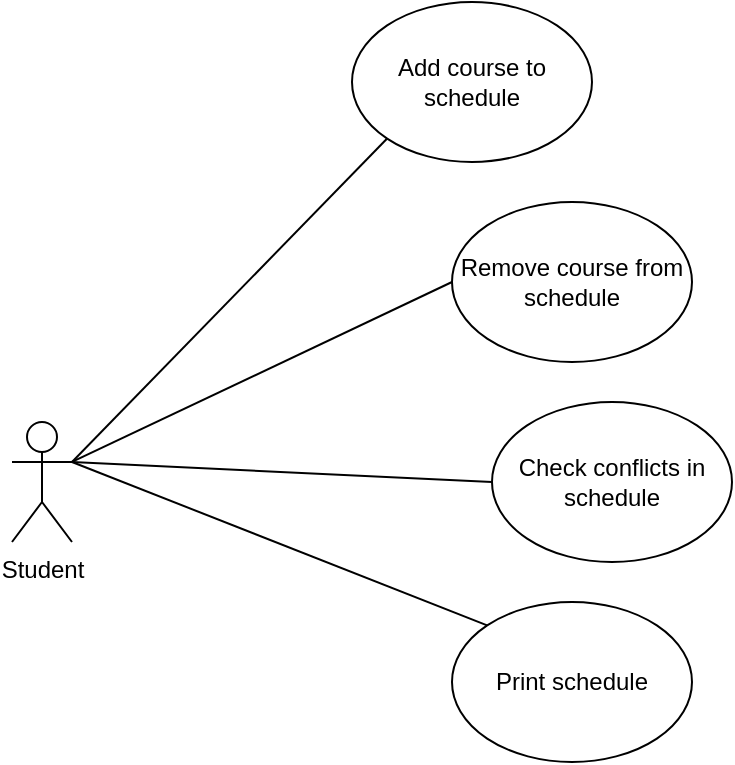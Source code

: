 <mxfile version="13.3.0" type="github" pages="4">
  <diagram id="JXKeIqC8kdTiQ49y_-JM" name="Student">
    <mxGraphModel dx="1422" dy="794" grid="1" gridSize="10" guides="1" tooltips="1" connect="1" arrows="1" fold="1" page="1" pageScale="1" pageWidth="1100" pageHeight="1700" math="0" shadow="0">
      <root>
        <mxCell id="0" />
        <mxCell id="1" parent="0" />
        <mxCell id="bCJxhygJeQI4ZOaZwGRm-1" value="Student" style="shape=umlActor;verticalLabelPosition=bottom;labelBackgroundColor=#ffffff;verticalAlign=top;html=1;outlineConnect=0;" vertex="1" parent="1">
          <mxGeometry x="190" y="230" width="30" height="60" as="geometry" />
        </mxCell>
        <mxCell id="3hqonpQe5GvfHtHM47EK-1" value="Print schedule" style="ellipse;whiteSpace=wrap;html=1;" vertex="1" parent="1">
          <mxGeometry x="410" y="320" width="120" height="80" as="geometry" />
        </mxCell>
        <mxCell id="3hqonpQe5GvfHtHM47EK-2" value="Remove course from schedule" style="ellipse;whiteSpace=wrap;html=1;" vertex="1" parent="1">
          <mxGeometry x="410" y="120" width="120" height="80" as="geometry" />
        </mxCell>
        <mxCell id="3hqonpQe5GvfHtHM47EK-4" value="Check conflicts in schedule" style="ellipse;whiteSpace=wrap;html=1;" vertex="1" parent="1">
          <mxGeometry x="430" y="220" width="120" height="80" as="geometry" />
        </mxCell>
        <mxCell id="3hqonpQe5GvfHtHM47EK-5" value="Add course to schedule" style="ellipse;whiteSpace=wrap;html=1;" vertex="1" parent="1">
          <mxGeometry x="360" y="20" width="120" height="80" as="geometry" />
        </mxCell>
        <mxCell id="7298yKUO7hzEk6k6hFpf-3" value="" style="endArrow=none;html=1;exitX=1;exitY=0.333;exitDx=0;exitDy=0;exitPerimeter=0;entryX=0;entryY=0;entryDx=0;entryDy=0;" edge="1" parent="1" source="bCJxhygJeQI4ZOaZwGRm-1" target="3hqonpQe5GvfHtHM47EK-1">
          <mxGeometry width="50" height="50" relative="1" as="geometry">
            <mxPoint x="300" y="360" as="sourcePoint" />
            <mxPoint x="350" y="310" as="targetPoint" />
          </mxGeometry>
        </mxCell>
        <mxCell id="7298yKUO7hzEk6k6hFpf-4" value="" style="endArrow=none;html=1;entryX=0;entryY=0.5;entryDx=0;entryDy=0;exitX=1;exitY=0.333;exitDx=0;exitDy=0;exitPerimeter=0;" edge="1" parent="1" source="bCJxhygJeQI4ZOaZwGRm-1" target="3hqonpQe5GvfHtHM47EK-4">
          <mxGeometry width="50" height="50" relative="1" as="geometry">
            <mxPoint x="290" y="280" as="sourcePoint" />
            <mxPoint x="340" y="230" as="targetPoint" />
          </mxGeometry>
        </mxCell>
        <mxCell id="7298yKUO7hzEk6k6hFpf-5" value="" style="endArrow=none;html=1;entryX=0;entryY=0.5;entryDx=0;entryDy=0;exitX=1;exitY=0.333;exitDx=0;exitDy=0;exitPerimeter=0;" edge="1" parent="1" source="bCJxhygJeQI4ZOaZwGRm-1" target="3hqonpQe5GvfHtHM47EK-2">
          <mxGeometry width="50" height="50" relative="1" as="geometry">
            <mxPoint x="220" y="250" as="sourcePoint" />
            <mxPoint x="320" y="210" as="targetPoint" />
          </mxGeometry>
        </mxCell>
        <mxCell id="7298yKUO7hzEk6k6hFpf-6" value="" style="endArrow=none;html=1;exitX=1;exitY=0.333;exitDx=0;exitDy=0;exitPerimeter=0;entryX=0;entryY=1;entryDx=0;entryDy=0;" edge="1" parent="1" source="bCJxhygJeQI4ZOaZwGRm-1" target="3hqonpQe5GvfHtHM47EK-5">
          <mxGeometry width="50" height="50" relative="1" as="geometry">
            <mxPoint x="230" y="240" as="sourcePoint" />
            <mxPoint x="280" y="190" as="targetPoint" />
          </mxGeometry>
        </mxCell>
      </root>
    </mxGraphModel>
  </diagram>
  <diagram id="vYktYgaxC6QdvTLwP-i1" name="Instructor">
    <mxGraphModel dx="1422" dy="794" grid="1" gridSize="10" guides="1" tooltips="1" connect="1" arrows="1" fold="1" page="1" pageScale="1" pageWidth="1100" pageHeight="1700" math="0" shadow="0">
      <root>
        <mxCell id="hhi_Yvj4vuhQ4aL84H2L-0" />
        <mxCell id="hhi_Yvj4vuhQ4aL84H2L-1" parent="hhi_Yvj4vuhQ4aL84H2L-0" />
        <mxCell id="fZ7kWcwo_GIcHIpOzYeQ-7" style="edgeStyle=orthogonalEdgeStyle;rounded=0;orthogonalLoop=1;jettySize=auto;html=1;exitX=1;exitY=0.333;exitDx=0;exitDy=0;exitPerimeter=0;entryX=0;entryY=0.5;entryDx=0;entryDy=0;" edge="1" parent="hhi_Yvj4vuhQ4aL84H2L-1" source="fZ7kWcwo_GIcHIpOzYeQ-0" target="fZ7kWcwo_GIcHIpOzYeQ-6">
          <mxGeometry relative="1" as="geometry" />
        </mxCell>
        <mxCell id="fZ7kWcwo_GIcHIpOzYeQ-8" style="edgeStyle=orthogonalEdgeStyle;rounded=0;orthogonalLoop=1;jettySize=auto;html=1;exitX=1;exitY=0.333;exitDx=0;exitDy=0;exitPerimeter=0;entryX=0;entryY=0.5;entryDx=0;entryDy=0;" edge="1" parent="hhi_Yvj4vuhQ4aL84H2L-1" source="fZ7kWcwo_GIcHIpOzYeQ-0" target="fZ7kWcwo_GIcHIpOzYeQ-5">
          <mxGeometry relative="1" as="geometry" />
        </mxCell>
        <mxCell id="fZ7kWcwo_GIcHIpOzYeQ-9" style="edgeStyle=orthogonalEdgeStyle;rounded=0;orthogonalLoop=1;jettySize=auto;html=1;exitX=1;exitY=0.333;exitDx=0;exitDy=0;exitPerimeter=0;entryX=0;entryY=0.5;entryDx=0;entryDy=0;" edge="1" parent="hhi_Yvj4vuhQ4aL84H2L-1" source="fZ7kWcwo_GIcHIpOzYeQ-0" target="fZ7kWcwo_GIcHIpOzYeQ-2">
          <mxGeometry relative="1" as="geometry" />
        </mxCell>
        <mxCell id="fZ7kWcwo_GIcHIpOzYeQ-0" value="Instructor" style="shape=umlActor;verticalLabelPosition=bottom;labelBackgroundColor=#ffffff;verticalAlign=top;html=1;outlineConnect=0;" vertex="1" parent="hhi_Yvj4vuhQ4aL84H2L-1">
          <mxGeometry x="200" y="120" width="30" height="60" as="geometry" />
        </mxCell>
        <mxCell id="fZ7kWcwo_GIcHIpOzYeQ-2" value="Search in course roster" style="ellipse;whiteSpace=wrap;html=1;" vertex="1" parent="hhi_Yvj4vuhQ4aL84H2L-1">
          <mxGeometry x="410" y="210" width="120" height="80" as="geometry" />
        </mxCell>
        <mxCell id="fZ7kWcwo_GIcHIpOzYeQ-5" value="print course roster" style="ellipse;whiteSpace=wrap;html=1;" vertex="1" parent="hhi_Yvj4vuhQ4aL84H2L-1">
          <mxGeometry x="410" y="120" width="120" height="80" as="geometry" />
        </mxCell>
        <mxCell id="fZ7kWcwo_GIcHIpOzYeQ-6" value="Print course teaching schedule" style="ellipse;whiteSpace=wrap;html=1;" vertex="1" parent="hhi_Yvj4vuhQ4aL84H2L-1">
          <mxGeometry x="390" y="30" width="120" height="80" as="geometry" />
        </mxCell>
      </root>
    </mxGraphModel>
  </diagram>
  <diagram id="v3BTYnM3su6hQbzhLvRy" name="Admin">
    <mxGraphModel dx="1422" dy="794" grid="1" gridSize="10" guides="1" tooltips="1" connect="1" arrows="1" fold="1" page="1" pageScale="1" pageWidth="1100" pageHeight="1700" math="0" shadow="0">
      <root>
        <mxCell id="M7E5wSnWS5iq0dnDaI9r-0" />
        <mxCell id="M7E5wSnWS5iq0dnDaI9r-1" parent="M7E5wSnWS5iq0dnDaI9r-0" />
        <mxCell id="eTlY7nBFQm5PnqP0uUsH-0" value="Admin" style="shape=umlActor;verticalLabelPosition=bottom;labelBackgroundColor=#ffffff;verticalAlign=top;html=1;outlineConnect=0;" vertex="1" parent="M7E5wSnWS5iq0dnDaI9r-1">
          <mxGeometry x="170" y="770" width="30" height="60" as="geometry" />
        </mxCell>
        <mxCell id="eTlY7nBFQm5PnqP0uUsH-1" value="Add student to course" style="ellipse;whiteSpace=wrap;html=1;" vertex="1" parent="M7E5wSnWS5iq0dnDaI9r-1">
          <mxGeometry x="520" y="840" width="120" height="80" as="geometry" />
        </mxCell>
        <mxCell id="eTlY7nBFQm5PnqP0uUsH-2" value="Add instructor/student" style="ellipse;whiteSpace=wrap;html=1;" vertex="1" parent="M7E5wSnWS5iq0dnDaI9r-1">
          <mxGeometry x="640" y="760" width="120" height="80" as="geometry" />
        </mxCell>
        <mxCell id="eTlY7nBFQm5PnqP0uUsH-3" value="Remove course from system" style="ellipse;whiteSpace=wrap;html=1;" vertex="1" parent="M7E5wSnWS5iq0dnDaI9r-1">
          <mxGeometry x="520" y="670" width="120" height="90" as="geometry" />
        </mxCell>
        <mxCell id="eTlY7nBFQm5PnqP0uUsH-4" value="Add course to system" style="ellipse;whiteSpace=wrap;html=1;" vertex="1" parent="M7E5wSnWS5iq0dnDaI9r-1">
          <mxGeometry x="400" y="600" width="120" height="80" as="geometry" />
        </mxCell>
        <mxCell id="eTlY7nBFQm5PnqP0uUsH-5" value="Remove student from course" style="ellipse;whiteSpace=wrap;html=1;" vertex="1" parent="M7E5wSnWS5iq0dnDaI9r-1">
          <mxGeometry x="400" y="920" width="120" height="80" as="geometry" />
        </mxCell>
        <mxCell id="eTlY7nBFQm5PnqP0uUsH-6" value="Add instructor to course" style="ellipse;whiteSpace=wrap;html=1;" vertex="1" parent="M7E5wSnWS5iq0dnDaI9r-1">
          <mxGeometry x="280" y="1000" width="120" height="80" as="geometry" />
        </mxCell>
        <mxCell id="eTlY7nBFQm5PnqP0uUsH-7" value="Remove instructor from course" style="ellipse;whiteSpace=wrap;html=1;" vertex="1" parent="M7E5wSnWS5iq0dnDaI9r-1">
          <mxGeometry x="280" y="520" width="120" height="80" as="geometry" />
        </mxCell>
        <mxCell id="eTlY7nBFQm5PnqP0uUsH-17" value="" style="endArrow=none;html=1;exitX=1;exitY=0.333;exitDx=0;exitDy=0;exitPerimeter=0;entryX=0;entryY=0.5;entryDx=0;entryDy=0;" edge="1" parent="M7E5wSnWS5iq0dnDaI9r-1" source="eTlY7nBFQm5PnqP0uUsH-0" target="eTlY7nBFQm5PnqP0uUsH-2">
          <mxGeometry width="50" height="50" relative="1" as="geometry">
            <mxPoint x="570" y="820" as="sourcePoint" />
            <mxPoint x="620" y="770" as="targetPoint" />
          </mxGeometry>
        </mxCell>
        <mxCell id="eTlY7nBFQm5PnqP0uUsH-18" value="" style="endArrow=none;html=1;entryX=0;entryY=0.5;entryDx=0;entryDy=0;" edge="1" parent="M7E5wSnWS5iq0dnDaI9r-1" target="eTlY7nBFQm5PnqP0uUsH-1">
          <mxGeometry width="50" height="50" relative="1" as="geometry">
            <mxPoint x="200" y="790" as="sourcePoint" />
            <mxPoint x="380" y="770" as="targetPoint" />
          </mxGeometry>
        </mxCell>
        <mxCell id="eTlY7nBFQm5PnqP0uUsH-19" value="" style="endArrow=none;html=1;entryX=1;entryY=0.333;entryDx=0;entryDy=0;entryPerimeter=0;exitX=0;exitY=0;exitDx=0;exitDy=0;" edge="1" parent="M7E5wSnWS5iq0dnDaI9r-1" source="eTlY7nBFQm5PnqP0uUsH-6" target="eTlY7nBFQm5PnqP0uUsH-0">
          <mxGeometry width="50" height="50" relative="1" as="geometry">
            <mxPoint x="250" y="960" as="sourcePoint" />
            <mxPoint x="300" y="910" as="targetPoint" />
          </mxGeometry>
        </mxCell>
        <mxCell id="eTlY7nBFQm5PnqP0uUsH-20" value="" style="endArrow=none;html=1;exitX=1;exitY=0.333;exitDx=0;exitDy=0;exitPerimeter=0;entryX=0;entryY=0;entryDx=0;entryDy=0;" edge="1" parent="M7E5wSnWS5iq0dnDaI9r-1" source="eTlY7nBFQm5PnqP0uUsH-0" target="eTlY7nBFQm5PnqP0uUsH-5">
          <mxGeometry width="50" height="50" relative="1" as="geometry">
            <mxPoint x="390" y="910" as="sourcePoint" />
            <mxPoint x="440" y="860" as="targetPoint" />
          </mxGeometry>
        </mxCell>
        <mxCell id="eTlY7nBFQm5PnqP0uUsH-21" value="" style="endArrow=none;html=1;exitX=1;exitY=0.333;exitDx=0;exitDy=0;exitPerimeter=0;entryX=0;entryY=0.5;entryDx=0;entryDy=0;" edge="1" parent="M7E5wSnWS5iq0dnDaI9r-1" source="eTlY7nBFQm5PnqP0uUsH-0" target="eTlY7nBFQm5PnqP0uUsH-3">
          <mxGeometry width="50" height="50" relative="1" as="geometry">
            <mxPoint x="245" y="740" as="sourcePoint" />
            <mxPoint x="400" y="720" as="targetPoint" />
          </mxGeometry>
        </mxCell>
        <mxCell id="eTlY7nBFQm5PnqP0uUsH-22" value="" style="endArrow=none;html=1;entryX=0;entryY=1;entryDx=0;entryDy=0;exitX=1;exitY=0.333;exitDx=0;exitDy=0;exitPerimeter=0;" edge="1" parent="M7E5wSnWS5iq0dnDaI9r-1" source="eTlY7nBFQm5PnqP0uUsH-0" target="eTlY7nBFQm5PnqP0uUsH-4">
          <mxGeometry width="50" height="50" relative="1" as="geometry">
            <mxPoint x="210" y="710" as="sourcePoint" />
            <mxPoint x="390" y="690" as="targetPoint" />
          </mxGeometry>
        </mxCell>
        <mxCell id="eTlY7nBFQm5PnqP0uUsH-23" value="" style="endArrow=none;html=1;exitX=1;exitY=0.333;exitDx=0;exitDy=0;exitPerimeter=0;entryX=0;entryY=1;entryDx=0;entryDy=0;" edge="1" parent="M7E5wSnWS5iq0dnDaI9r-1" source="eTlY7nBFQm5PnqP0uUsH-0" target="eTlY7nBFQm5PnqP0uUsH-7">
          <mxGeometry width="50" height="50" relative="1" as="geometry">
            <mxPoint x="510" y="760" as="sourcePoint" />
            <mxPoint x="560" y="710" as="targetPoint" />
          </mxGeometry>
        </mxCell>
      </root>
    </mxGraphModel>
  </diagram>
  <diagram id="EzGfN8Yv-UlWfoSaZg8S" name="Individual">
    <mxGraphModel dx="1422" dy="794" grid="1" gridSize="10" guides="1" tooltips="1" connect="1" arrows="1" fold="1" page="1" pageScale="1" pageWidth="1100" pageHeight="1700" math="0" shadow="0">
      <root>
        <mxCell id="rYdBIYi1KL2y3PmcjxfI-0" />
        <mxCell id="rYdBIYi1KL2y3PmcjxfI-1" parent="rYdBIYi1KL2y3PmcjxfI-0" />
        <mxCell id="_ECG40FHw06r19y9W7b4-9" style="edgeStyle=orthogonalEdgeStyle;rounded=0;orthogonalLoop=1;jettySize=auto;html=1;exitX=1;exitY=0.333;exitDx=0;exitDy=0;exitPerimeter=0;entryX=0;entryY=0.5;entryDx=0;entryDy=0;" edge="1" parent="rYdBIYi1KL2y3PmcjxfI-1" source="_ECG40FHw06r19y9W7b4-0" target="_ECG40FHw06r19y9W7b4-4">
          <mxGeometry relative="1" as="geometry" />
        </mxCell>
        <mxCell id="_ECG40FHw06r19y9W7b4-10" style="edgeStyle=orthogonalEdgeStyle;rounded=0;orthogonalLoop=1;jettySize=auto;html=1;exitX=1;exitY=0.333;exitDx=0;exitDy=0;exitPerimeter=0;entryX=0;entryY=0.5;entryDx=0;entryDy=0;" edge="1" parent="rYdBIYi1KL2y3PmcjxfI-1" source="_ECG40FHw06r19y9W7b4-0" target="_ECG40FHw06r19y9W7b4-1">
          <mxGeometry relative="1" as="geometry" />
        </mxCell>
        <mxCell id="_ECG40FHw06r19y9W7b4-11" style="edgeStyle=orthogonalEdgeStyle;rounded=0;orthogonalLoop=1;jettySize=auto;html=1;exitX=1;exitY=0.333;exitDx=0;exitDy=0;exitPerimeter=0;entryX=0;entryY=0.5;entryDx=0;entryDy=0;" edge="1" parent="rYdBIYi1KL2y3PmcjxfI-1" source="_ECG40FHw06r19y9W7b4-0" target="_ECG40FHw06r19y9W7b4-2">
          <mxGeometry relative="1" as="geometry" />
        </mxCell>
        <mxCell id="_ECG40FHw06r19y9W7b4-12" style="edgeStyle=orthogonalEdgeStyle;rounded=0;orthogonalLoop=1;jettySize=auto;html=1;exitX=1;exitY=0.333;exitDx=0;exitDy=0;exitPerimeter=0;entryX=0;entryY=0.5;entryDx=0;entryDy=0;" edge="1" parent="rYdBIYi1KL2y3PmcjxfI-1" source="_ECG40FHw06r19y9W7b4-0" target="_ECG40FHw06r19y9W7b4-3">
          <mxGeometry relative="1" as="geometry" />
        </mxCell>
        <mxCell id="_ECG40FHw06r19y9W7b4-13" style="edgeStyle=orthogonalEdgeStyle;rounded=0;orthogonalLoop=1;jettySize=auto;html=1;exitX=1;exitY=0.333;exitDx=0;exitDy=0;exitPerimeter=0;entryX=0;entryY=0.5;entryDx=0;entryDy=0;" edge="1" parent="rYdBIYi1KL2y3PmcjxfI-1" source="_ECG40FHw06r19y9W7b4-0" target="_ECG40FHw06r19y9W7b4-5">
          <mxGeometry relative="1" as="geometry" />
        </mxCell>
        <mxCell id="_ECG40FHw06r19y9W7b4-14" style="edgeStyle=orthogonalEdgeStyle;rounded=0;orthogonalLoop=1;jettySize=auto;html=1;exitX=1;exitY=0.333;exitDx=0;exitDy=0;exitPerimeter=0;entryX=0;entryY=0.5;entryDx=0;entryDy=0;" edge="1" parent="rYdBIYi1KL2y3PmcjxfI-1" source="_ECG40FHw06r19y9W7b4-0" target="_ECG40FHw06r19y9W7b4-6">
          <mxGeometry relative="1" as="geometry" />
        </mxCell>
        <mxCell id="_ECG40FHw06r19y9W7b4-0" value="Individual&lt;br&gt;" style="shape=umlActor;verticalLabelPosition=bottom;labelBackgroundColor=#ffffff;verticalAlign=top;html=1;outlineConnect=0;" vertex="1" parent="rYdBIYi1KL2y3PmcjxfI-1">
          <mxGeometry x="70" y="270" width="30" height="60" as="geometry" />
        </mxCell>
        <mxCell id="_ECG40FHw06r19y9W7b4-1" value="Search for courses by CRN" style="ellipse;whiteSpace=wrap;html=1;" vertex="1" parent="rYdBIYi1KL2y3PmcjxfI-1">
          <mxGeometry x="450" y="360" width="120" height="80" as="geometry" />
        </mxCell>
        <mxCell id="_ECG40FHw06r19y9W7b4-2" value="Logout" style="ellipse;whiteSpace=wrap;html=1;" vertex="1" parent="rYdBIYi1KL2y3PmcjxfI-1">
          <mxGeometry x="440" y="240" width="120" height="80" as="geometry" />
        </mxCell>
        <mxCell id="_ECG40FHw06r19y9W7b4-3" value="Login" style="ellipse;whiteSpace=wrap;html=1;" vertex="1" parent="rYdBIYi1KL2y3PmcjxfI-1">
          <mxGeometry x="400" y="120" width="120" height="80" as="geometry" />
        </mxCell>
        <mxCell id="_ECG40FHw06r19y9W7b4-4" value="Search for courses by name" style="ellipse;whiteSpace=wrap;html=1;" vertex="1" parent="rYdBIYi1KL2y3PmcjxfI-1">
          <mxGeometry x="410" y="480" width="120" height="80" as="geometry" />
        </mxCell>
        <mxCell id="_ECG40FHw06r19y9W7b4-5" value="Search for courses by instructor" style="ellipse;whiteSpace=wrap;html=1;" vertex="1" parent="rYdBIYi1KL2y3PmcjxfI-1">
          <mxGeometry x="330" y="570" width="120" height="80" as="geometry" />
        </mxCell>
        <mxCell id="_ECG40FHw06r19y9W7b4-6" value="Search for courses by department" style="ellipse;whiteSpace=wrap;html=1;" vertex="1" parent="rYdBIYi1KL2y3PmcjxfI-1">
          <mxGeometry x="185" y="630" width="120" height="80" as="geometry" />
        </mxCell>
      </root>
    </mxGraphModel>
  </diagram>
</mxfile>
